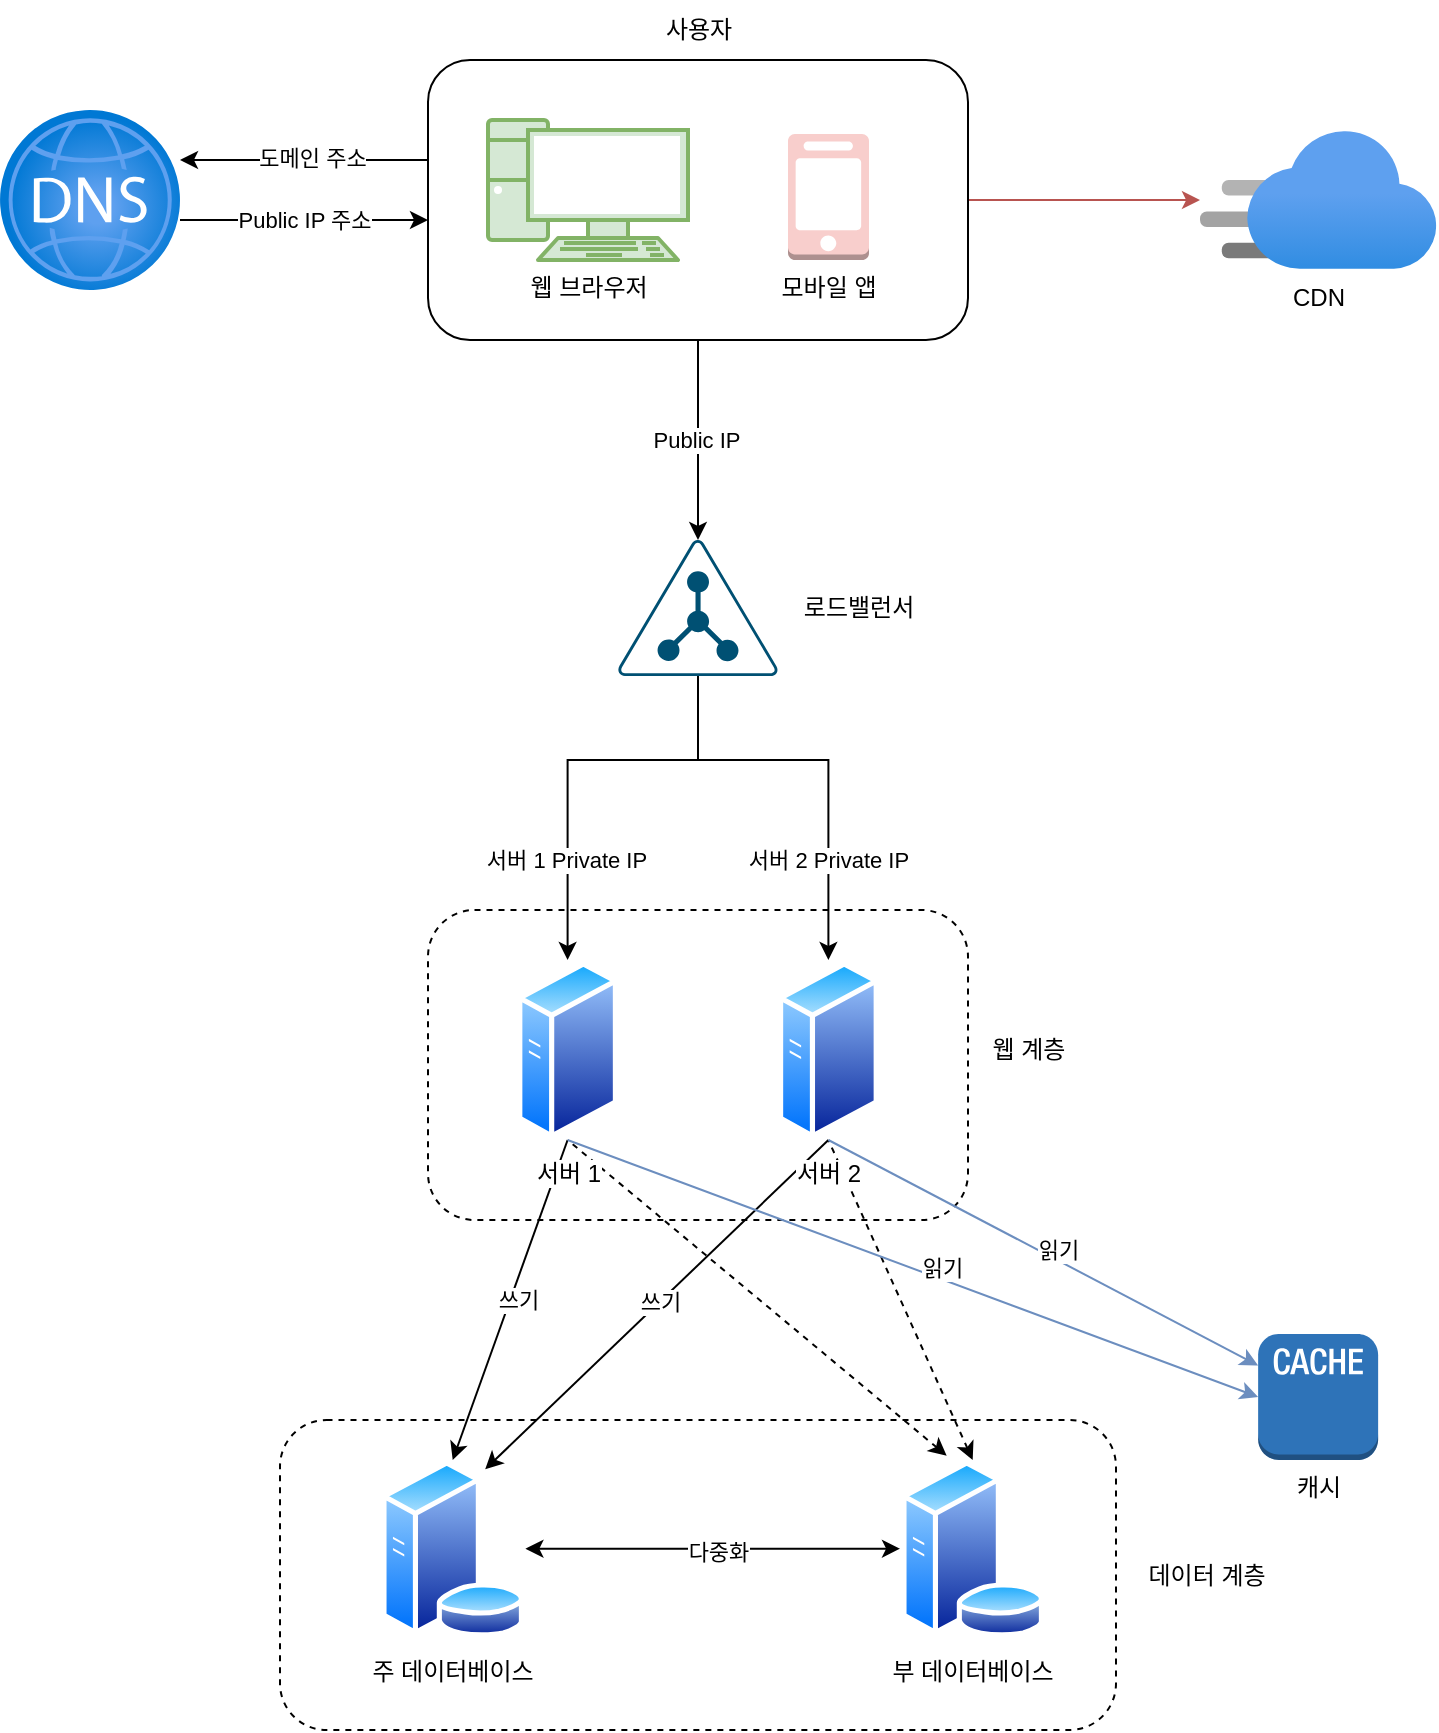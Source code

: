 <mxfile version="26.0.11">
  <diagram name="페이지-1" id="-u2a6XDNizV6SrVZ2_Pz">
    <mxGraphModel dx="1195" dy="643" grid="1" gridSize="10" guides="1" tooltips="1" connect="1" arrows="1" fold="1" page="1" pageScale="1" pageWidth="827" pageHeight="1169" math="0" shadow="0">
      <root>
        <mxCell id="0" />
        <mxCell id="1" parent="0" />
        <mxCell id="HqiS38LpjAMbROVfBs8A-1" value="" style="rounded=1;whiteSpace=wrap;html=1;dashed=1;" vertex="1" parent="1">
          <mxGeometry x="340" y="770" width="418" height="155" as="geometry" />
        </mxCell>
        <mxCell id="HqiS38LpjAMbROVfBs8A-2" value="" style="rounded=1;whiteSpace=wrap;html=1;dashed=1;" vertex="1" parent="1">
          <mxGeometry x="414" y="515" width="270" height="155" as="geometry" />
        </mxCell>
        <mxCell id="HqiS38LpjAMbROVfBs8A-3" value="" style="edgeStyle=orthogonalEdgeStyle;rounded=0;orthogonalLoop=1;jettySize=auto;html=1;" edge="1" parent="1" source="HqiS38LpjAMbROVfBs8A-7" target="HqiS38LpjAMbROVfBs8A-14">
          <mxGeometry relative="1" as="geometry" />
        </mxCell>
        <mxCell id="HqiS38LpjAMbROVfBs8A-4" value="Public IP" style="edgeLabel;html=1;align=center;verticalAlign=middle;resizable=0;points=[];" vertex="1" connectable="0" parent="HqiS38LpjAMbROVfBs8A-3">
          <mxGeometry y="-1" relative="1" as="geometry">
            <mxPoint as="offset" />
          </mxGeometry>
        </mxCell>
        <mxCell id="HqiS38LpjAMbROVfBs8A-5" value="" style="edgeStyle=orthogonalEdgeStyle;rounded=0;orthogonalLoop=1;jettySize=auto;html=1;" edge="1" parent="1">
          <mxGeometry relative="1" as="geometry">
            <mxPoint x="414" y="140" as="sourcePoint" />
            <mxPoint x="290" y="140" as="targetPoint" />
          </mxGeometry>
        </mxCell>
        <mxCell id="HqiS38LpjAMbROVfBs8A-6" value="도메인 주소" style="edgeLabel;html=1;align=center;verticalAlign=middle;resizable=0;points=[];" vertex="1" connectable="0" parent="HqiS38LpjAMbROVfBs8A-5">
          <mxGeometry x="-0.065" y="-1" relative="1" as="geometry">
            <mxPoint as="offset" />
          </mxGeometry>
        </mxCell>
        <mxCell id="HqiS38LpjAMbROVfBs8A-36" value="" style="edgeStyle=orthogonalEdgeStyle;rounded=0;orthogonalLoop=1;jettySize=auto;html=1;fillColor=#f8cecc;strokeColor=#b85450;" edge="1" parent="1" source="HqiS38LpjAMbROVfBs8A-7" target="HqiS38LpjAMbROVfBs8A-35">
          <mxGeometry relative="1" as="geometry" />
        </mxCell>
        <mxCell id="HqiS38LpjAMbROVfBs8A-7" value="" style="rounded=1;whiteSpace=wrap;html=1;" vertex="1" parent="1">
          <mxGeometry x="414" y="90" width="270" height="140" as="geometry" />
        </mxCell>
        <mxCell id="HqiS38LpjAMbROVfBs8A-8" value="&lt;font&gt;웹 브라우저&lt;/font&gt;" style="verticalAlign=top;verticalLabelPosition=bottom;labelPosition=center;align=center;html=1;outlineConnect=0;gradientDirection=north;strokeWidth=1;shape=mxgraph.networks.pc;fillColor=#d5e8d4;strokeColor=#82b366;" vertex="1" parent="1">
          <mxGeometry x="444" y="120" width="100" height="70" as="geometry" />
        </mxCell>
        <mxCell id="HqiS38LpjAMbROVfBs8A-9" value="모바일 앱" style="outlineConnect=0;dashed=0;verticalLabelPosition=bottom;verticalAlign=top;align=center;html=1;shape=mxgraph.aws3.mobile_client;fillColor=#f8cecc;strokeColor=#b85450;" vertex="1" parent="1">
          <mxGeometry x="594" y="127" width="40.5" height="63" as="geometry" />
        </mxCell>
        <mxCell id="HqiS38LpjAMbROVfBs8A-10" value="" style="edgeStyle=orthogonalEdgeStyle;rounded=0;orthogonalLoop=1;jettySize=auto;html=1;entryX=0.5;entryY=0;entryDx=0;entryDy=0;" edge="1" parent="1" source="HqiS38LpjAMbROVfBs8A-14" target="HqiS38LpjAMbROVfBs8A-26">
          <mxGeometry relative="1" as="geometry">
            <mxPoint x="549" y="482" as="targetPoint" />
            <Array as="points">
              <mxPoint x="549" y="440" />
              <mxPoint x="484" y="440" />
            </Array>
          </mxGeometry>
        </mxCell>
        <mxCell id="HqiS38LpjAMbROVfBs8A-11" value="서버 1 Private IP" style="edgeLabel;html=1;align=center;verticalAlign=middle;resizable=0;points=[];" vertex="1" connectable="0" parent="HqiS38LpjAMbROVfBs8A-10">
          <mxGeometry x="0.595" y="-1" relative="1" as="geometry">
            <mxPoint y="-8" as="offset" />
          </mxGeometry>
        </mxCell>
        <mxCell id="HqiS38LpjAMbROVfBs8A-12" value="" style="edgeStyle=orthogonalEdgeStyle;rounded=0;orthogonalLoop=1;jettySize=auto;html=1;entryX=0.5;entryY=0;entryDx=0;entryDy=0;exitX=0.5;exitY=1;exitDx=0;exitDy=0;exitPerimeter=0;" edge="1" parent="1" source="HqiS38LpjAMbROVfBs8A-14" target="HqiS38LpjAMbROVfBs8A-31">
          <mxGeometry relative="1" as="geometry">
            <mxPoint x="669" y="364" as="targetPoint" />
            <Array as="points">
              <mxPoint x="549" y="440" />
              <mxPoint x="614" y="440" />
            </Array>
          </mxGeometry>
        </mxCell>
        <mxCell id="HqiS38LpjAMbROVfBs8A-13" value="서버 2 Private IP" style="edgeLabel;html=1;align=center;verticalAlign=middle;resizable=0;points=[];" vertex="1" connectable="0" parent="HqiS38LpjAMbROVfBs8A-12">
          <mxGeometry x="0.595" relative="1" as="geometry">
            <mxPoint y="-8" as="offset" />
          </mxGeometry>
        </mxCell>
        <mxCell id="HqiS38LpjAMbROVfBs8A-14" value="" style="points=[[0.5,0,0],[0.765,0.48,0],[0.99,0.98,0],[0.5,1,0],[0.01,0.98,0],[0.235,0.48,0]];verticalLabelPosition=bottom;sketch=0;html=1;verticalAlign=top;aspect=fixed;align=center;pointerEvents=1;shape=mxgraph.cisco19.ldap;fillColor=#005073;strokeColor=none;" vertex="1" parent="1">
          <mxGeometry x="509" y="330" width="80" height="68" as="geometry" />
        </mxCell>
        <mxCell id="HqiS38LpjAMbROVfBs8A-15" value="Public IP 주소" style="edgeStyle=orthogonalEdgeStyle;rounded=0;orthogonalLoop=1;jettySize=auto;html=1;" edge="1" parent="1">
          <mxGeometry relative="1" as="geometry">
            <mxPoint x="414" y="170" as="targetPoint" />
            <mxPoint x="290" y="170" as="sourcePoint" />
          </mxGeometry>
        </mxCell>
        <mxCell id="HqiS38LpjAMbROVfBs8A-16" value="" style="image;aspect=fixed;html=1;points=[];align=center;fontSize=12;image=img/lib/azure2/networking/DNS_Zones.svg;" vertex="1" parent="1">
          <mxGeometry x="200" y="115" width="90" height="90" as="geometry" />
        </mxCell>
        <mxCell id="HqiS38LpjAMbROVfBs8A-17" value="로드밸런서" style="text;html=1;align=center;verticalAlign=middle;resizable=0;points=[];autosize=1;strokeColor=none;fillColor=none;" vertex="1" parent="1">
          <mxGeometry x="589" y="349" width="80" height="30" as="geometry" />
        </mxCell>
        <mxCell id="HqiS38LpjAMbROVfBs8A-18" value="" style="edgeStyle=orthogonalEdgeStyle;rounded=0;orthogonalLoop=1;jettySize=auto;html=1;entryX=0;entryY=0.5;entryDx=0;entryDy=0;startArrow=classic;startFill=1;fillColor=#d5e8d4;strokeColor=#000000;" edge="1" parent="1" source="HqiS38LpjAMbROVfBs8A-20" target="HqiS38LpjAMbROVfBs8A-21">
          <mxGeometry relative="1" as="geometry">
            <mxPoint x="579.05" y="834.33" as="targetPoint" />
          </mxGeometry>
        </mxCell>
        <mxCell id="HqiS38LpjAMbROVfBs8A-19" value="다중화" style="edgeLabel;html=1;align=center;verticalAlign=middle;resizable=0;points=[];" vertex="1" connectable="0" parent="HqiS38LpjAMbROVfBs8A-18">
          <mxGeometry x="0.03" y="-1" relative="1" as="geometry">
            <mxPoint as="offset" />
          </mxGeometry>
        </mxCell>
        <mxCell id="HqiS38LpjAMbROVfBs8A-20" value="주 데이터베이스" style="image;aspect=fixed;perimeter=ellipsePerimeter;html=1;align=center;shadow=0;dashed=0;spacingTop=3;image=img/lib/active_directory/database_server.svg;" vertex="1" parent="1">
          <mxGeometry x="390" y="790" width="72.7" height="88.66" as="geometry" />
        </mxCell>
        <mxCell id="HqiS38LpjAMbROVfBs8A-21" value="부 데이터베이스" style="image;aspect=fixed;perimeter=ellipsePerimeter;html=1;align=center;shadow=0;dashed=0;spacingTop=3;image=img/lib/active_directory/database_server.svg;" vertex="1" parent="1">
          <mxGeometry x="650" y="790" width="72.7" height="88.66" as="geometry" />
        </mxCell>
        <mxCell id="HqiS38LpjAMbROVfBs8A-22" value="" style="endArrow=none;html=1;rounded=0;exitX=0.5;exitY=0;exitDx=0;exitDy=0;startArrow=classic;startFill=1;entryX=0.5;entryY=1;entryDx=0;entryDy=0;fillColor=#f8cecc;strokeColor=#000000;" edge="1" parent="1" source="HqiS38LpjAMbROVfBs8A-20" target="HqiS38LpjAMbROVfBs8A-26">
          <mxGeometry width="50" height="50" relative="1" as="geometry">
            <mxPoint x="420" y="740" as="sourcePoint" />
            <mxPoint x="470" y="690" as="targetPoint" />
          </mxGeometry>
        </mxCell>
        <mxCell id="HqiS38LpjAMbROVfBs8A-23" value="쓰기" style="edgeLabel;html=1;align=center;verticalAlign=middle;resizable=0;points=[];" vertex="1" connectable="0" parent="HqiS38LpjAMbROVfBs8A-22">
          <mxGeometry x="0.05" y="-3" relative="1" as="geometry">
            <mxPoint x="-1" y="3" as="offset" />
          </mxGeometry>
        </mxCell>
        <mxCell id="HqiS38LpjAMbROVfBs8A-24" value="" style="endArrow=none;html=1;rounded=0;exitX=0.321;exitY=-0.024;exitDx=0;exitDy=0;entryX=0.5;entryY=1;entryDx=0;entryDy=0;startArrow=classic;startFill=1;fillColor=#dae8fc;strokeColor=#000000;exitPerimeter=0;dashed=1;" edge="1" parent="1" source="HqiS38LpjAMbROVfBs8A-21" target="HqiS38LpjAMbROVfBs8A-26">
          <mxGeometry width="50" height="50" relative="1" as="geometry">
            <mxPoint x="400" y="640" as="sourcePoint" />
            <mxPoint x="480" y="630" as="targetPoint" />
          </mxGeometry>
        </mxCell>
        <mxCell id="HqiS38LpjAMbROVfBs8A-26" value="서버 1" style="image;aspect=fixed;perimeter=ellipsePerimeter;html=1;align=center;shadow=0;dashed=0;spacingTop=3;image=img/lib/active_directory/generic_server.svg;" vertex="1" parent="1">
          <mxGeometry x="458.6" y="540" width="50.4" height="90" as="geometry" />
        </mxCell>
        <mxCell id="HqiS38LpjAMbROVfBs8A-27" value="" style="endArrow=none;html=1;rounded=0;exitX=0.75;exitY=0;exitDx=0;exitDy=0;startArrow=classic;startFill=1;fillColor=#f8cecc;strokeColor=#000000;entryX=0.5;entryY=1;entryDx=0;entryDy=0;" edge="1" parent="1" source="HqiS38LpjAMbROVfBs8A-20" target="HqiS38LpjAMbROVfBs8A-31">
          <mxGeometry width="50" height="50" relative="1" as="geometry">
            <mxPoint x="444" y="790" as="sourcePoint" />
            <mxPoint x="600" y="690" as="targetPoint" />
          </mxGeometry>
        </mxCell>
        <mxCell id="HqiS38LpjAMbROVfBs8A-28" value="쓰기" style="edgeLabel;html=1;align=center;verticalAlign=middle;resizable=0;points=[];" vertex="1" connectable="0" parent="HqiS38LpjAMbROVfBs8A-27">
          <mxGeometry x="0.05" y="-3" relative="1" as="geometry">
            <mxPoint x="-5" as="offset" />
          </mxGeometry>
        </mxCell>
        <mxCell id="HqiS38LpjAMbROVfBs8A-29" value="" style="endArrow=none;html=1;rounded=0;exitX=0.5;exitY=0;exitDx=0;exitDy=0;startArrow=classic;startFill=1;fillColor=#dae8fc;strokeColor=#000000;entryX=0.5;entryY=1;entryDx=0;entryDy=0;dashed=1;" edge="1" parent="1" source="HqiS38LpjAMbROVfBs8A-21" target="HqiS38LpjAMbROVfBs8A-31">
          <mxGeometry width="50" height="50" relative="1" as="geometry">
            <mxPoint x="696" y="800" as="sourcePoint" />
            <mxPoint x="610" y="630" as="targetPoint" />
          </mxGeometry>
        </mxCell>
        <mxCell id="HqiS38LpjAMbROVfBs8A-31" value="서버 2" style="image;aspect=fixed;perimeter=ellipsePerimeter;html=1;align=center;shadow=0;dashed=0;spacingTop=3;image=img/lib/active_directory/generic_server.svg;" vertex="1" parent="1">
          <mxGeometry x="589" y="540" width="50.4" height="90" as="geometry" />
        </mxCell>
        <mxCell id="HqiS38LpjAMbROVfBs8A-32" value="웹 계층" style="text;html=1;align=center;verticalAlign=middle;resizable=0;points=[];autosize=1;strokeColor=none;fillColor=none;" vertex="1" parent="1">
          <mxGeometry x="684" y="570" width="60" height="30" as="geometry" />
        </mxCell>
        <mxCell id="HqiS38LpjAMbROVfBs8A-33" value="데이터 계층" style="text;html=1;align=center;verticalAlign=middle;resizable=0;points=[];autosize=1;strokeColor=none;fillColor=none;" vertex="1" parent="1">
          <mxGeometry x="758" y="832.5" width="90" height="30" as="geometry" />
        </mxCell>
        <mxCell id="HqiS38LpjAMbROVfBs8A-34" value="사용자" style="text;html=1;align=center;verticalAlign=middle;resizable=0;points=[];autosize=1;strokeColor=none;fillColor=none;" vertex="1" parent="1">
          <mxGeometry x="519" y="60" width="60" height="30" as="geometry" />
        </mxCell>
        <mxCell id="HqiS38LpjAMbROVfBs8A-35" value="CDN" style="image;aspect=fixed;html=1;points=[];align=center;fontSize=12;image=img/lib/azure2/app_services/CDN_Profiles.svg;" vertex="1" parent="1">
          <mxGeometry x="800" y="125.25" width="118.15" height="69.5" as="geometry" />
        </mxCell>
        <mxCell id="HqiS38LpjAMbROVfBs8A-37" value="캐시" style="outlineConnect=0;dashed=0;verticalLabelPosition=bottom;verticalAlign=top;align=center;html=1;shape=mxgraph.aws3.cache_node;fillColor=#2E73B8;gradientColor=none;" vertex="1" parent="1">
          <mxGeometry x="829.07" y="727" width="60" height="63" as="geometry" />
        </mxCell>
        <mxCell id="HqiS38LpjAMbROVfBs8A-38" value="" style="endArrow=none;html=1;rounded=0;startArrow=classic;startFill=1;fillColor=#dae8fc;strokeColor=#6c8ebf;entryX=0.5;entryY=1;entryDx=0;entryDy=0;" edge="1" parent="1" source="HqiS38LpjAMbROVfBs8A-37" target="HqiS38LpjAMbROVfBs8A-31">
          <mxGeometry width="50" height="50" relative="1" as="geometry">
            <mxPoint x="696" y="800" as="sourcePoint" />
            <mxPoint x="620" y="630" as="targetPoint" />
          </mxGeometry>
        </mxCell>
        <mxCell id="HqiS38LpjAMbROVfBs8A-39" value="읽기" style="edgeLabel;html=1;align=center;verticalAlign=middle;resizable=0;points=[];" vertex="1" connectable="0" parent="HqiS38LpjAMbROVfBs8A-38">
          <mxGeometry x="-0.102" y="1" relative="1" as="geometry">
            <mxPoint x="-3" y="-8" as="offset" />
          </mxGeometry>
        </mxCell>
        <mxCell id="HqiS38LpjAMbROVfBs8A-40" value="" style="endArrow=none;html=1;rounded=0;startArrow=classic;startFill=1;fillColor=#dae8fc;strokeColor=#6c8ebf;entryX=0.5;entryY=1;entryDx=0;entryDy=0;exitX=0;exitY=0.5;exitDx=0;exitDy=0;exitPerimeter=0;" edge="1" parent="1" source="HqiS38LpjAMbROVfBs8A-37" target="HqiS38LpjAMbROVfBs8A-26">
          <mxGeometry width="50" height="50" relative="1" as="geometry">
            <mxPoint x="830" y="770" as="sourcePoint" />
            <mxPoint x="490" y="630" as="targetPoint" />
          </mxGeometry>
        </mxCell>
        <mxCell id="HqiS38LpjAMbROVfBs8A-41" value="읽기" style="edgeLabel;html=1;align=center;verticalAlign=middle;resizable=0;points=[];" vertex="1" connectable="0" parent="HqiS38LpjAMbROVfBs8A-40">
          <mxGeometry x="-0.102" y="1" relative="1" as="geometry">
            <mxPoint x="-3" y="-8" as="offset" />
          </mxGeometry>
        </mxCell>
      </root>
    </mxGraphModel>
  </diagram>
</mxfile>
